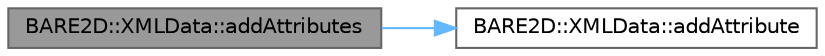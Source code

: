 digraph "BARE2D::XMLData::addAttributes"
{
 // INTERACTIVE_SVG=YES
 // LATEX_PDF_SIZE
  bgcolor="transparent";
  edge [fontname=Helvetica,fontsize=10,labelfontname=Helvetica,labelfontsize=10];
  node [fontname=Helvetica,fontsize=10,shape=box,height=0.2,width=0.4];
  rankdir="LR";
  Node1 [label="BARE2D::XMLData::addAttributes",height=0.2,width=0.4,color="gray40", fillcolor="grey60", style="filled", fontcolor="black",tooltip="Bulk adds attributes to the data."];
  Node1 -> Node2 [color="steelblue1",style="solid"];
  Node2 [label="BARE2D::XMLData::addAttribute",height=0.2,width=0.4,color="grey40", fillcolor="white", style="filled",URL="$class_b_a_r_e2_d_1_1_x_m_l_data.html#a128262a998e45f6f321de4b12448d02a",tooltip="Constructs and adds an attribute to the data."];
}

